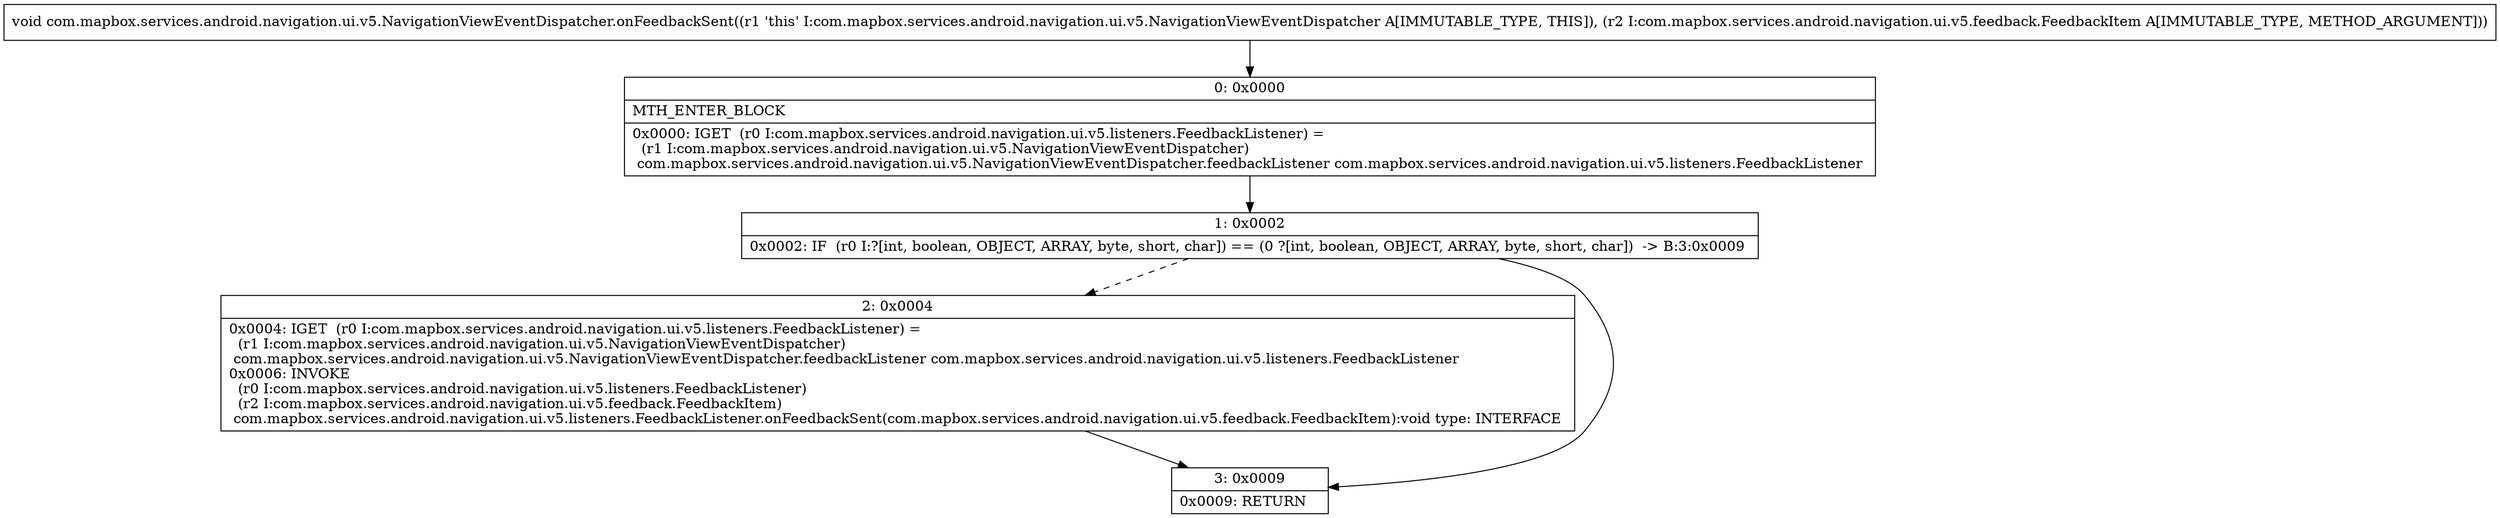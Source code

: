 digraph "CFG forcom.mapbox.services.android.navigation.ui.v5.NavigationViewEventDispatcher.onFeedbackSent(Lcom\/mapbox\/services\/android\/navigation\/ui\/v5\/feedback\/FeedbackItem;)V" {
Node_0 [shape=record,label="{0\:\ 0x0000|MTH_ENTER_BLOCK\l|0x0000: IGET  (r0 I:com.mapbox.services.android.navigation.ui.v5.listeners.FeedbackListener) = \l  (r1 I:com.mapbox.services.android.navigation.ui.v5.NavigationViewEventDispatcher)\l com.mapbox.services.android.navigation.ui.v5.NavigationViewEventDispatcher.feedbackListener com.mapbox.services.android.navigation.ui.v5.listeners.FeedbackListener \l}"];
Node_1 [shape=record,label="{1\:\ 0x0002|0x0002: IF  (r0 I:?[int, boolean, OBJECT, ARRAY, byte, short, char]) == (0 ?[int, boolean, OBJECT, ARRAY, byte, short, char])  \-\> B:3:0x0009 \l}"];
Node_2 [shape=record,label="{2\:\ 0x0004|0x0004: IGET  (r0 I:com.mapbox.services.android.navigation.ui.v5.listeners.FeedbackListener) = \l  (r1 I:com.mapbox.services.android.navigation.ui.v5.NavigationViewEventDispatcher)\l com.mapbox.services.android.navigation.ui.v5.NavigationViewEventDispatcher.feedbackListener com.mapbox.services.android.navigation.ui.v5.listeners.FeedbackListener \l0x0006: INVOKE  \l  (r0 I:com.mapbox.services.android.navigation.ui.v5.listeners.FeedbackListener)\l  (r2 I:com.mapbox.services.android.navigation.ui.v5.feedback.FeedbackItem)\l com.mapbox.services.android.navigation.ui.v5.listeners.FeedbackListener.onFeedbackSent(com.mapbox.services.android.navigation.ui.v5.feedback.FeedbackItem):void type: INTERFACE \l}"];
Node_3 [shape=record,label="{3\:\ 0x0009|0x0009: RETURN   \l}"];
MethodNode[shape=record,label="{void com.mapbox.services.android.navigation.ui.v5.NavigationViewEventDispatcher.onFeedbackSent((r1 'this' I:com.mapbox.services.android.navigation.ui.v5.NavigationViewEventDispatcher A[IMMUTABLE_TYPE, THIS]), (r2 I:com.mapbox.services.android.navigation.ui.v5.feedback.FeedbackItem A[IMMUTABLE_TYPE, METHOD_ARGUMENT])) }"];
MethodNode -> Node_0;
Node_0 -> Node_1;
Node_1 -> Node_2[style=dashed];
Node_1 -> Node_3;
Node_2 -> Node_3;
}

